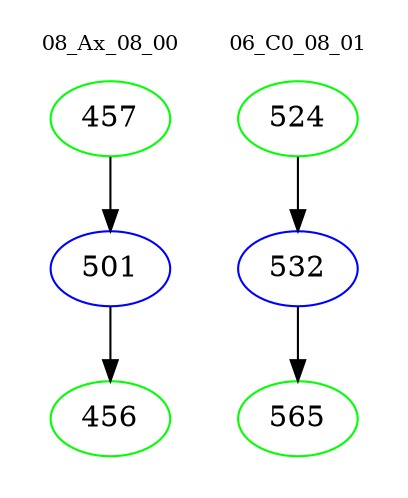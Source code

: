 digraph{
subgraph cluster_0 {
color = white
label = "08_Ax_08_00";
fontsize=10;
T0_457 [label="457", color="green"]
T0_457 -> T0_501 [color="black"]
T0_501 [label="501", color="blue"]
T0_501 -> T0_456 [color="black"]
T0_456 [label="456", color="green"]
}
subgraph cluster_1 {
color = white
label = "06_C0_08_01";
fontsize=10;
T1_524 [label="524", color="green"]
T1_524 -> T1_532 [color="black"]
T1_532 [label="532", color="blue"]
T1_532 -> T1_565 [color="black"]
T1_565 [label="565", color="green"]
}
}
